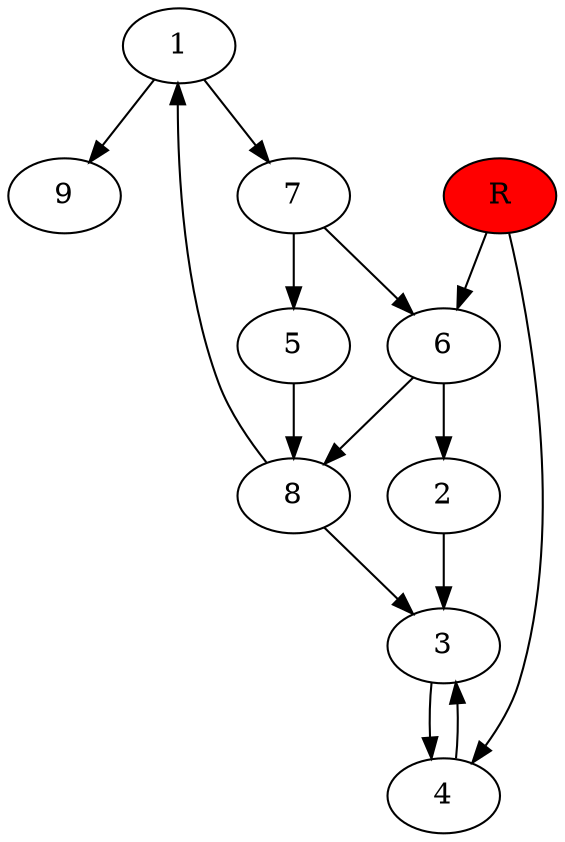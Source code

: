 digraph prb10067 {
	1
	2
	3
	4
	5
	6
	7
	8
	R [fillcolor="#ff0000" style=filled]
	1 -> 7
	1 -> 9
	2 -> 3
	3 -> 4
	4 -> 3
	5 -> 8
	6 -> 2
	6 -> 8
	7 -> 5
	7 -> 6
	8 -> 1
	8 -> 3
	R -> 4
	R -> 6
}
